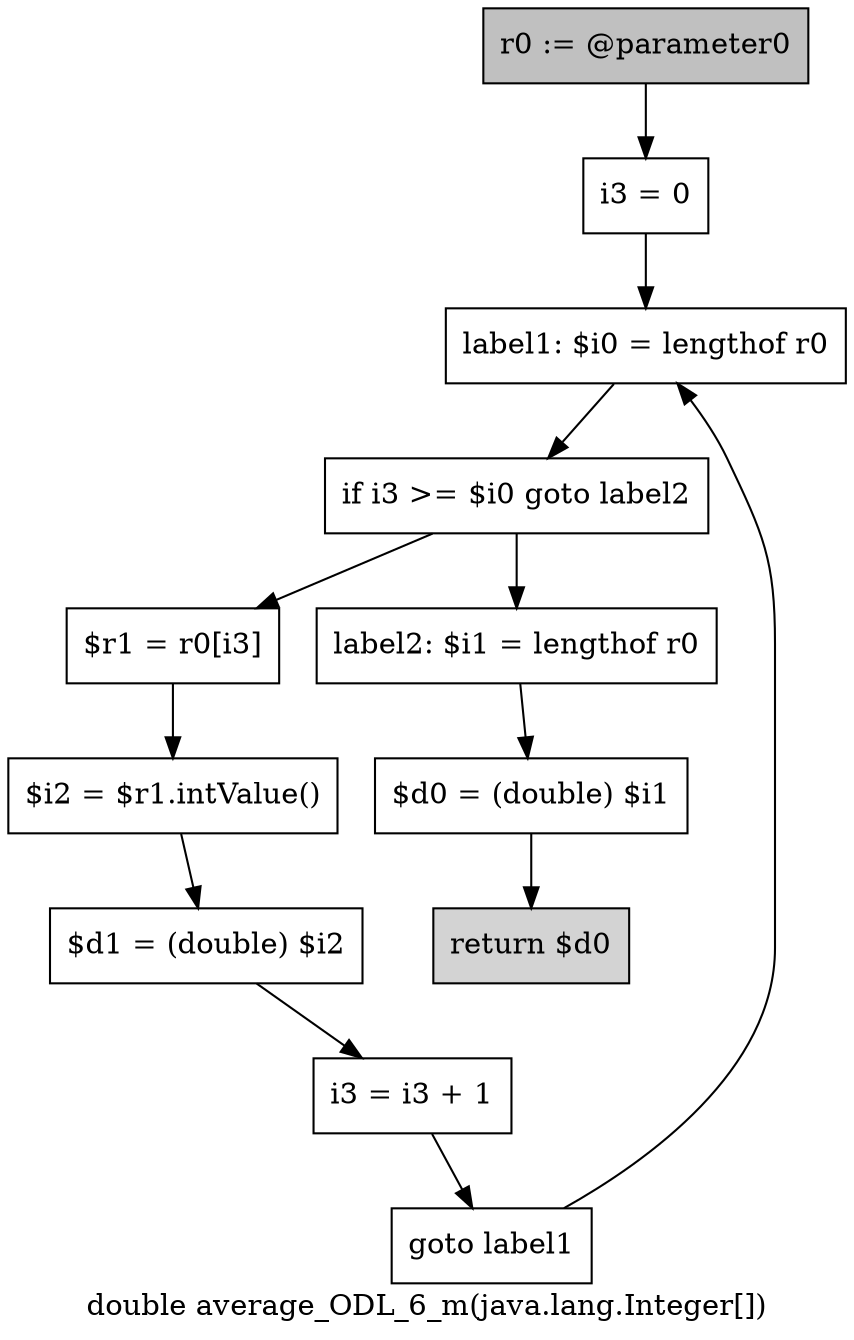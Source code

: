 digraph "double average_ODL_6_m(java.lang.Integer[])" {
    label="double average_ODL_6_m(java.lang.Integer[])";
    node [shape=box];
    "0" [style=filled,fillcolor=gray,label="r0 := @parameter0",];
    "1" [label="i3 = 0",];
    "0"->"1";
    "2" [label="label1: $i0 = lengthof r0",];
    "1"->"2";
    "3" [label="if i3 >= $i0 goto label2",];
    "2"->"3";
    "4" [label="$r1 = r0[i3]",];
    "3"->"4";
    "9" [label="label2: $i1 = lengthof r0",];
    "3"->"9";
    "5" [label="$i2 = $r1.intValue()",];
    "4"->"5";
    "6" [label="$d1 = (double) $i2",];
    "5"->"6";
    "7" [label="i3 = i3 + 1",];
    "6"->"7";
    "8" [label="goto label1",];
    "7"->"8";
    "8"->"2";
    "10" [label="$d0 = (double) $i1",];
    "9"->"10";
    "11" [style=filled,fillcolor=lightgray,label="return $d0",];
    "10"->"11";
}
